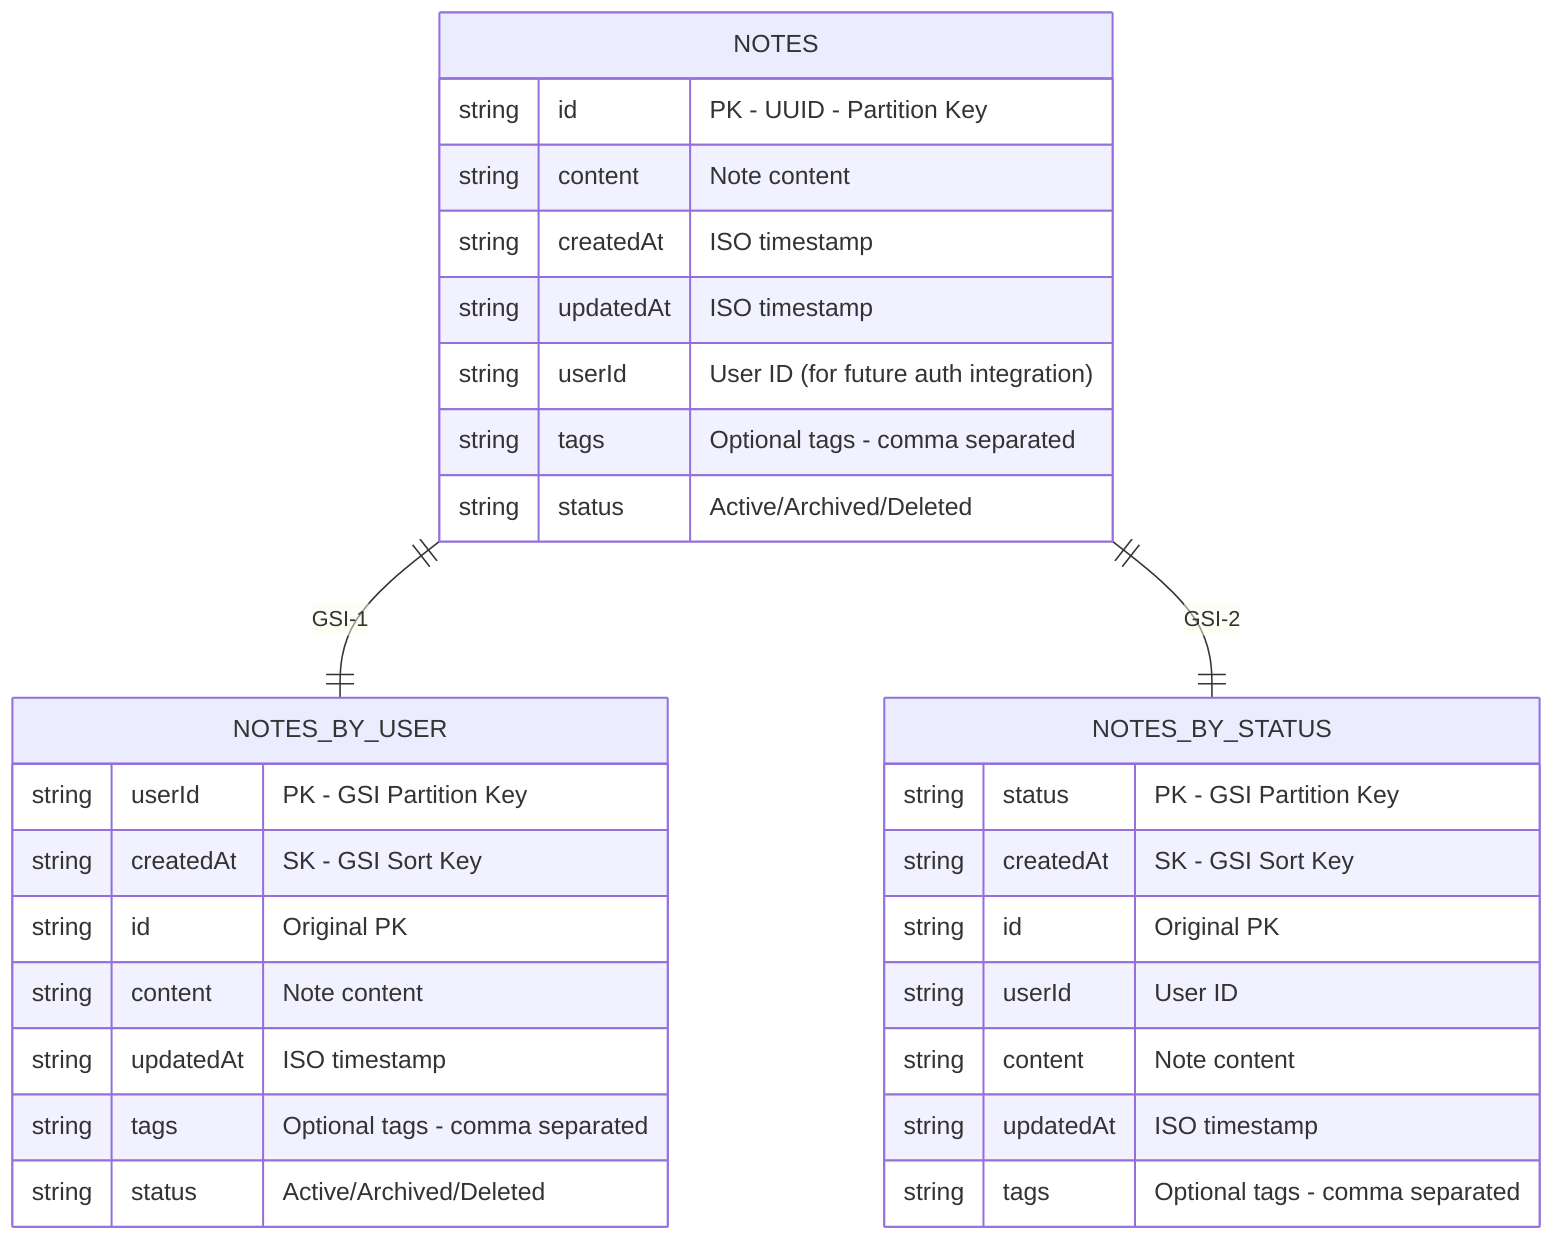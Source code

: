 erDiagram
    NOTES {
        string id "PK - UUID - Partition Key"
        string content "Note content"
        string createdAt "ISO timestamp"
        string updatedAt "ISO timestamp"
        string userId "User ID (for future auth integration)"
        string tags "Optional tags - comma separated"
        string status "Active/Archived/Deleted"
    }

    NOTES_BY_USER {
        string userId "PK - GSI Partition Key"
        string createdAt "SK - GSI Sort Key"
        string id "Original PK"
        string content "Note content"
        string updatedAt "ISO timestamp"
        string tags "Optional tags - comma separated"
        string status "Active/Archived/Deleted"
    }

    NOTES_BY_STATUS {
        string status "PK - GSI Partition Key"
        string createdAt "SK - GSI Sort Key"
        string id "Original PK"
        string userId "User ID"
        string content "Note content"
        string updatedAt "ISO timestamp"
        string tags "Optional tags - comma separated"
    }

    %% Relationships between the main table and GSIs
    NOTES ||--|| NOTES_BY_USER : "GSI-1"
    NOTES ||--|| NOTES_BY_STATUS : "GSI-2"
